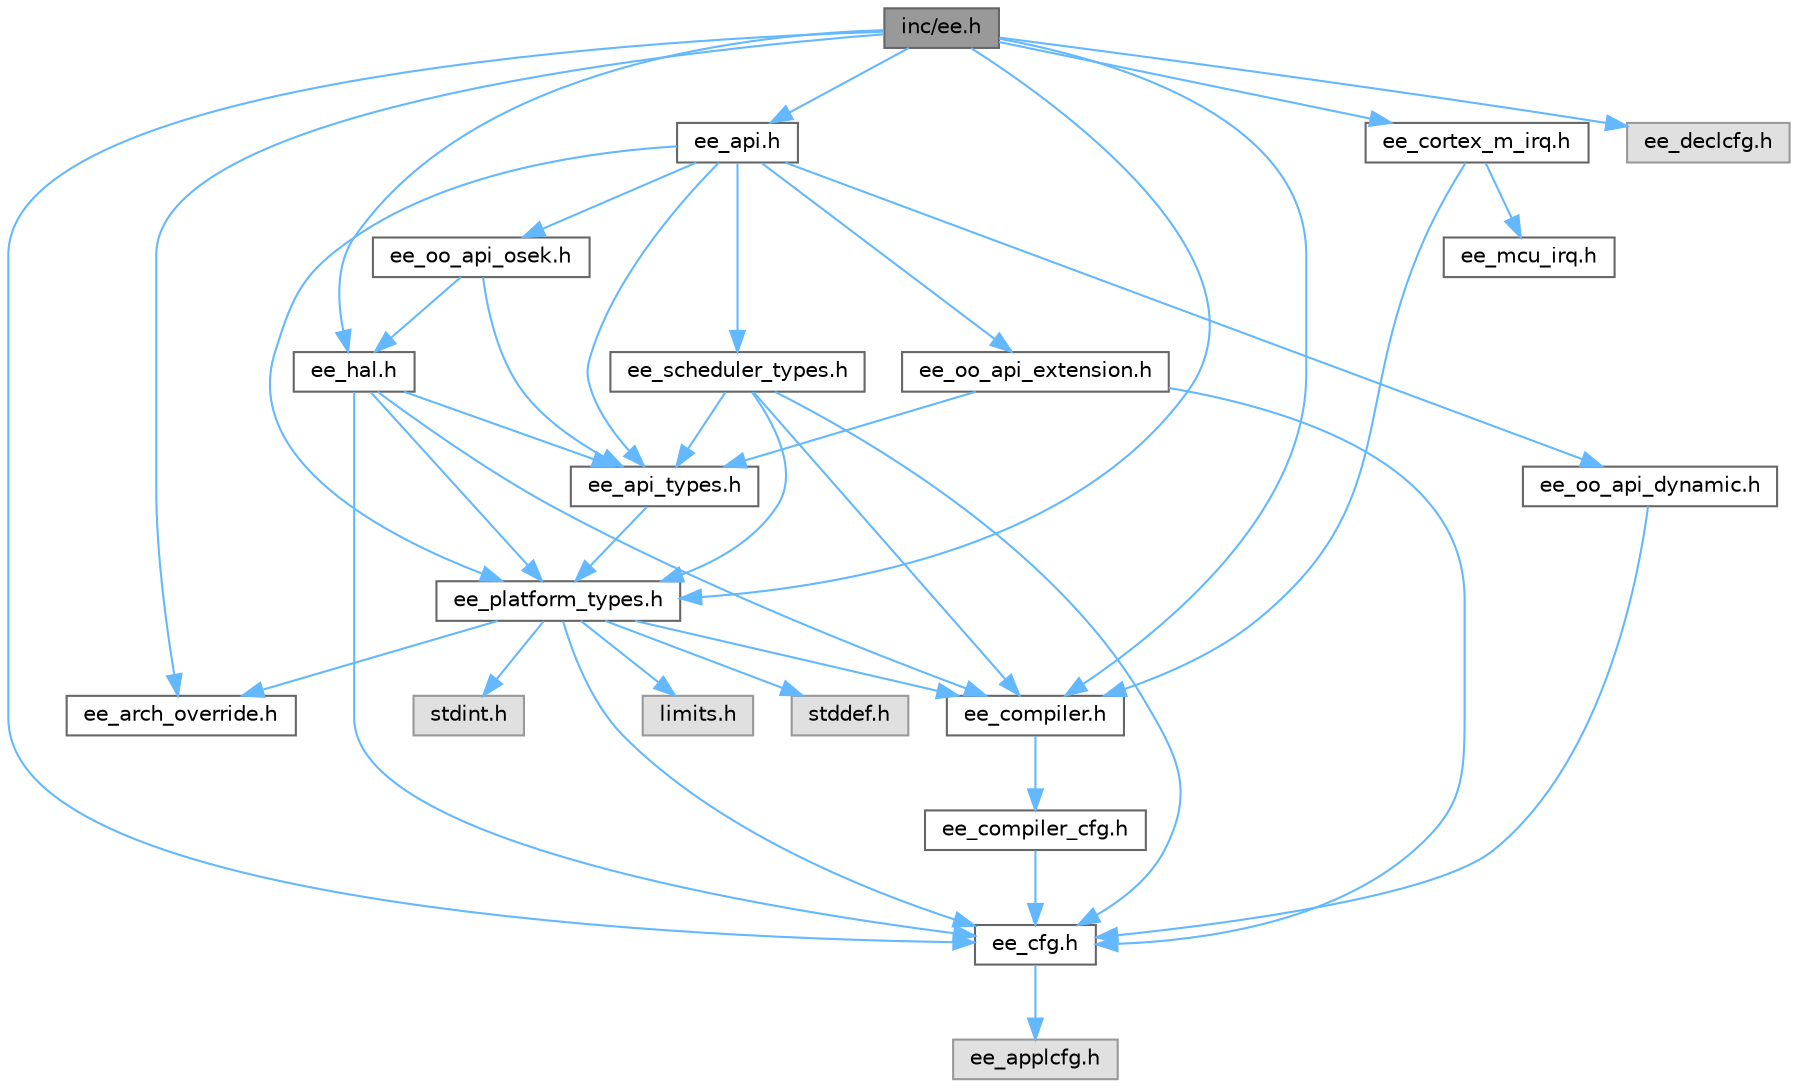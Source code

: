 digraph "inc/ee.h"
{
 // LATEX_PDF_SIZE
  bgcolor="transparent";
  edge [fontname=Helvetica,fontsize=10,labelfontname=Helvetica,labelfontsize=10];
  node [fontname=Helvetica,fontsize=10,shape=box,height=0.2,width=0.4];
  Node1 [id="Node000001",label="inc/ee.h",height=0.2,width=0.4,color="gray40", fillcolor="grey60", style="filled", fontcolor="black",tooltip="Main Collector."];
  Node1 -> Node2 [id="edge40_Node000001_Node000002",color="steelblue1",style="solid",tooltip=" "];
  Node2 [id="Node000002",label="ee_cfg.h",height=0.2,width=0.4,color="grey40", fillcolor="white", style="filled",URL="$ee__cfg_8h.html",tooltip="Common Configuration Collector."];
  Node2 -> Node3 [id="edge41_Node000002_Node000003",color="steelblue1",style="solid",tooltip=" "];
  Node3 [id="Node000003",label="ee_applcfg.h",height=0.2,width=0.4,color="grey60", fillcolor="#E0E0E0", style="filled",tooltip=" "];
  Node1 -> Node4 [id="edge42_Node000001_Node000004",color="steelblue1",style="solid",tooltip=" "];
  Node4 [id="Node000004",label="ee_arch_override.h",height=0.2,width=0.4,color="grey40", fillcolor="white", style="filled",URL="$ee__arch__override_8h.html",tooltip="Override default settings used in the architecture."];
  Node1 -> Node5 [id="edge43_Node000001_Node000005",color="steelblue1",style="solid",tooltip=" "];
  Node5 [id="Node000005",label="ee_compiler.h",height=0.2,width=0.4,color="grey40", fillcolor="white", style="filled",URL="$ee__compiler_8h.html",tooltip="Compilers Abstraction File."];
  Node5 -> Node6 [id="edge44_Node000005_Node000006",color="steelblue1",style="solid",tooltip=" "];
  Node6 [id="Node000006",label="ee_compiler_cfg.h",height=0.2,width=0.4,color="grey40", fillcolor="white", style="filled",URL="$ee__compiler__cfg_8h.html",tooltip="Compilers Cfg Collector."];
  Node6 -> Node2 [id="edge45_Node000006_Node000002",color="steelblue1",style="solid",tooltip=" "];
  Node1 -> Node7 [id="edge46_Node000001_Node000007",color="steelblue1",style="solid",tooltip=" "];
  Node7 [id="Node000007",label="ee_platform_types.h",height=0.2,width=0.4,color="grey40", fillcolor="white", style="filled",URL="$ee__platform__types_8h.html",tooltip="Platform Types."];
  Node7 -> Node2 [id="edge47_Node000007_Node000002",color="steelblue1",style="solid",tooltip=" "];
  Node7 -> Node4 [id="edge48_Node000007_Node000004",color="steelblue1",style="solid",tooltip=" "];
  Node7 -> Node5 [id="edge49_Node000007_Node000005",color="steelblue1",style="solid",tooltip=" "];
  Node7 -> Node8 [id="edge50_Node000007_Node000008",color="steelblue1",style="solid",tooltip=" "];
  Node8 [id="Node000008",label="limits.h",height=0.2,width=0.4,color="grey60", fillcolor="#E0E0E0", style="filled",tooltip=" "];
  Node7 -> Node9 [id="edge51_Node000007_Node000009",color="steelblue1",style="solid",tooltip=" "];
  Node9 [id="Node000009",label="stddef.h",height=0.2,width=0.4,color="grey60", fillcolor="#E0E0E0", style="filled",tooltip=" "];
  Node7 -> Node10 [id="edge52_Node000007_Node000010",color="steelblue1",style="solid",tooltip=" "];
  Node10 [id="Node000010",label="stdint.h",height=0.2,width=0.4,color="grey60", fillcolor="#E0E0E0", style="filled",tooltip=" "];
  Node1 -> Node11 [id="edge53_Node000001_Node000011",color="steelblue1",style="solid",tooltip=" "];
  Node11 [id="Node000011",label="ee_hal.h",height=0.2,width=0.4,color="grey40", fillcolor="white", style="filled",URL="$ee__hal_8h.html",tooltip="HAL support visible to the application."];
  Node11 -> Node2 [id="edge54_Node000011_Node000002",color="steelblue1",style="solid",tooltip=" "];
  Node11 -> Node5 [id="edge55_Node000011_Node000005",color="steelblue1",style="solid",tooltip=" "];
  Node11 -> Node7 [id="edge56_Node000011_Node000007",color="steelblue1",style="solid",tooltip=" "];
  Node11 -> Node12 [id="edge57_Node000011_Node000012",color="steelblue1",style="solid",tooltip=" "];
  Node12 [id="Node000012",label="ee_api_types.h",height=0.2,width=0.4,color="grey40", fillcolor="white", style="filled",URL="$ee__api__types_8h.html",tooltip="OSEK Kernel API Types."];
  Node12 -> Node7 [id="edge58_Node000012_Node000007",color="steelblue1",style="solid",tooltip=" "];
  Node1 -> Node13 [id="edge59_Node000001_Node000013",color="steelblue1",style="solid",tooltip=" "];
  Node13 [id="Node000013",label="ee_api.h",height=0.2,width=0.4,color="grey40", fillcolor="white", style="filled",URL="$ee__api_8h.html",tooltip="OSEK Kernel APIs Collector."];
  Node13 -> Node7 [id="edge60_Node000013_Node000007",color="steelblue1",style="solid",tooltip=" "];
  Node13 -> Node12 [id="edge61_Node000013_Node000012",color="steelblue1",style="solid",tooltip=" "];
  Node13 -> Node14 [id="edge62_Node000013_Node000014",color="steelblue1",style="solid",tooltip=" "];
  Node14 [id="Node000014",label="ee_oo_api_osek.h",height=0.2,width=0.4,color="grey40", fillcolor="white", style="filled",URL="$ee__oo__api__osek_8h.html",tooltip="OSEK Kernel APIs."];
  Node14 -> Node11 [id="edge63_Node000014_Node000011",color="steelblue1",style="solid",tooltip=" "];
  Node14 -> Node12 [id="edge64_Node000014_Node000012",color="steelblue1",style="solid",tooltip=" "];
  Node13 -> Node15 [id="edge65_Node000013_Node000015",color="steelblue1",style="solid",tooltip=" "];
  Node15 [id="Node000015",label="ee_oo_api_dynamic.h",height=0.2,width=0.4,color="grey40", fillcolor="white", style="filled",URL="$ee__oo__api__dynamic_8h.html",tooltip="OSEK Kernel Dynamic APIs."];
  Node15 -> Node2 [id="edge66_Node000015_Node000002",color="steelblue1",style="solid",tooltip=" "];
  Node13 -> Node16 [id="edge67_Node000013_Node000016",color="steelblue1",style="solid",tooltip=" "];
  Node16 [id="Node000016",label="ee_oo_api_extension.h",height=0.2,width=0.4,color="grey40", fillcolor="white", style="filled",URL="$ee__oo__api__extension_8h.html",tooltip="OSEK Kernel Extended APIs."];
  Node16 -> Node2 [id="edge68_Node000016_Node000002",color="steelblue1",style="solid",tooltip=" "];
  Node16 -> Node12 [id="edge69_Node000016_Node000012",color="steelblue1",style="solid",tooltip=" "];
  Node13 -> Node17 [id="edge70_Node000013_Node000017",color="steelblue1",style="solid",tooltip=" "];
  Node17 [id="Node000017",label="ee_scheduler_types.h",height=0.2,width=0.4,color="grey40", fillcolor="white", style="filled",URL="$ee__scheduler__types_8h.html",tooltip="Contains the types for different scheduler data structures."];
  Node17 -> Node2 [id="edge71_Node000017_Node000002",color="steelblue1",style="solid",tooltip=" "];
  Node17 -> Node5 [id="edge72_Node000017_Node000005",color="steelblue1",style="solid",tooltip=" "];
  Node17 -> Node7 [id="edge73_Node000017_Node000007",color="steelblue1",style="solid",tooltip=" "];
  Node17 -> Node12 [id="edge74_Node000017_Node000012",color="steelblue1",style="solid",tooltip=" "];
  Node1 -> Node18 [id="edge75_Node000001_Node000018",color="steelblue1",style="solid",tooltip=" "];
  Node18 [id="Node000018",label="ee_cortex_m_irq.h",height=0.2,width=0.4,color="grey40", fillcolor="white", style="filled",URL="$ee__cortex__m__irq_8h.html",tooltip="ARM Cortex-M IRQs."];
  Node18 -> Node5 [id="edge76_Node000018_Node000005",color="steelblue1",style="solid",tooltip=" "];
  Node18 -> Node19 [id="edge77_Node000018_Node000019",color="steelblue1",style="solid",tooltip=" "];
  Node19 [id="Node000019",label="ee_mcu_irq.h",height=0.2,width=0.4,color="grey40", fillcolor="white", style="filled",URL="$ee__mcu__irq_8h.html",tooltip="MCU IRQs."];
  Node1 -> Node20 [id="edge78_Node000001_Node000020",color="steelblue1",style="solid",tooltip=" "];
  Node20 [id="Node000020",label="ee_declcfg.h",height=0.2,width=0.4,color="grey60", fillcolor="#E0E0E0", style="filled",tooltip=" "];
}
